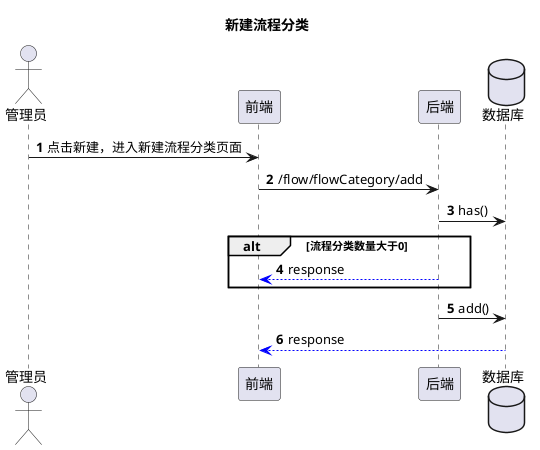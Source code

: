 @startuml
'https://plantuml.com/sequence-diagram
title 新建流程分类
actor 管理员
participant 前端
participant 后端
database 数据库
autonumber

管理员 -> 前端: 点击新建，进入新建流程分类页面
前端 -> 后端: /flow/flowCategory/add
后端 -> 数据库: has()
alt 流程分类数量大于0
后端 --[#blue]> 前端: response
end
后端 -> 数据库: add()
数据库 --[#blue]> 前端: response
@enduml
1.用户发起新建流程分类请求
2.前端向后端请求/flow/flowCategory/add，参数：流程分类名称、流程分类编码
3.后端调用has()，查询表zz_flow_category是否有值，参数：流程分类名称、流程分类编码
4.后端向前端返回流程分类已存在
5.后端调用add()，添加数据到表zz_flow_category，参数：流程分类id、流程分类名称、流程分类编码、
创建时间、创建人、更新时间、更新人
6.后端向前端返回添加结果
